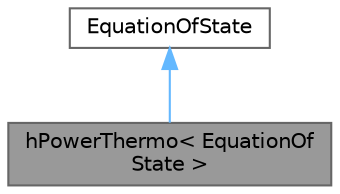 digraph "hPowerThermo&lt; EquationOfState &gt;"
{
 // LATEX_PDF_SIZE
  bgcolor="transparent";
  edge [fontname=Helvetica,fontsize=10,labelfontname=Helvetica,labelfontsize=10];
  node [fontname=Helvetica,fontsize=10,shape=box,height=0.2,width=0.4];
  Node1 [id="Node000001",label="hPowerThermo\< EquationOf\lState \>",height=0.2,width=0.4,color="gray40", fillcolor="grey60", style="filled", fontcolor="black",tooltip="Power-function based thermodynamics package templated on EquationOfState."];
  Node2 -> Node1 [id="edge1_Node000001_Node000002",dir="back",color="steelblue1",style="solid",tooltip=" "];
  Node2 [id="Node000002",label="EquationOfState",height=0.2,width=0.4,color="gray40", fillcolor="white", style="filled",tooltip=" "];
}

